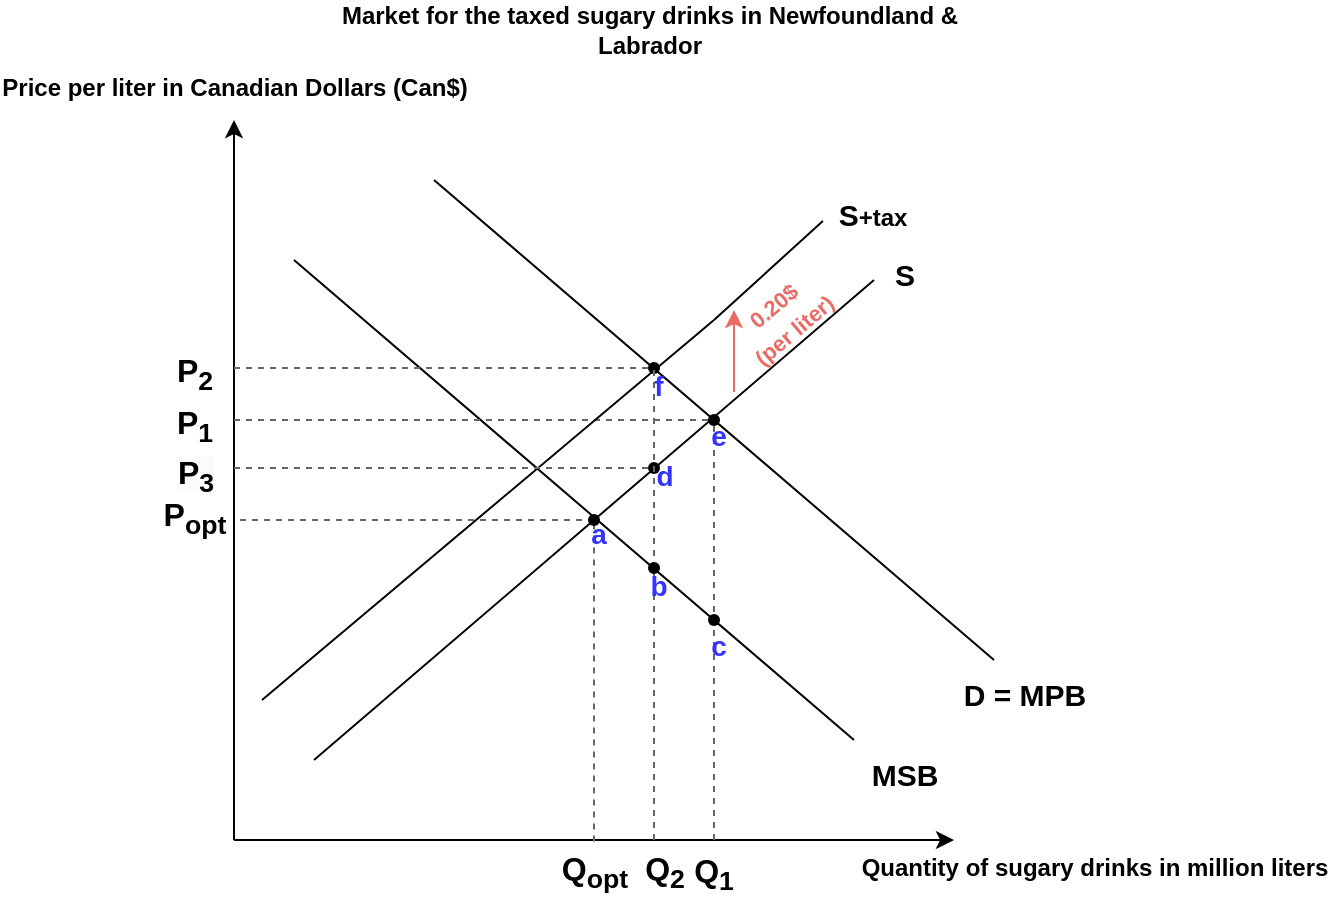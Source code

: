 <mxfile version="21.0.6" type="github"><diagram name="Sayfa -1" id="NuL5u8f4rvg05lLBTqzj"><mxGraphModel dx="1050" dy="481" grid="1" gridSize="10" guides="1" tooltips="1" connect="1" arrows="1" fold="1" page="1" pageScale="1" pageWidth="827" pageHeight="1169" math="0" shadow="0"><root><mxCell id="0"/><mxCell id="1" parent="0"/><mxCell id="Zzir2YRk7TSLUIwWJMRr-4" value="" style="endArrow=classic;html=1;rounded=0;" parent="1" edge="1"><mxGeometry width="50" height="50" relative="1" as="geometry"><mxPoint x="120" y="440" as="sourcePoint"/><mxPoint x="120" y="80" as="targetPoint"/></mxGeometry></mxCell><mxCell id="Zzir2YRk7TSLUIwWJMRr-5" value="" style="endArrow=classic;html=1;rounded=0;" parent="1" edge="1"><mxGeometry width="50" height="50" relative="1" as="geometry"><mxPoint x="120" y="440" as="sourcePoint"/><mxPoint x="480" y="440" as="targetPoint"/></mxGeometry></mxCell><mxCell id="Zzir2YRk7TSLUIwWJMRr-6" value="" style="endArrow=none;html=1;rounded=0;" parent="1" edge="1"><mxGeometry width="50" height="50" relative="1" as="geometry"><mxPoint x="160" y="400" as="sourcePoint"/><mxPoint x="440" y="160" as="targetPoint"/></mxGeometry></mxCell><mxCell id="Zzir2YRk7TSLUIwWJMRr-7" value="" style="endArrow=none;html=1;rounded=0;" parent="1" edge="1"><mxGeometry width="50" height="50" relative="1" as="geometry"><mxPoint x="150" y="150" as="sourcePoint"/><mxPoint x="430" y="390" as="targetPoint"/></mxGeometry></mxCell><mxCell id="Zzir2YRk7TSLUIwWJMRr-8" value="" style="endArrow=none;html=1;rounded=0;" parent="1" edge="1"><mxGeometry width="50" height="50" relative="1" as="geometry"><mxPoint x="220" y="110" as="sourcePoint"/><mxPoint x="500" y="350" as="targetPoint"/></mxGeometry></mxCell><mxCell id="DFQlKdHeUHbAnrmWVEcq-1" value="&lt;font style=&quot;font-size: 12px;&quot;&gt;Price per liter in Canadian Dollars (Can$)&lt;/font&gt;" style="text;strokeColor=none;fillColor=none;html=1;fontSize=24;fontStyle=1;verticalAlign=middle;align=center;" parent="1" vertex="1"><mxGeometry x="70" y="40" width="100" height="40" as="geometry"/></mxCell><mxCell id="DFQlKdHeUHbAnrmWVEcq-2" value="&lt;font style=&quot;font-size: 12px;&quot;&gt;Quantity of sugary drinks in million liters&lt;/font&gt;" style="text;strokeColor=none;fillColor=none;html=1;fontSize=24;fontStyle=1;verticalAlign=middle;align=center;" parent="1" vertex="1"><mxGeometry x="500" y="430" width="100" height="40" as="geometry"/></mxCell><mxCell id="DFQlKdHeUHbAnrmWVEcq-7" value="&lt;font style=&quot;font-size: 15px;&quot;&gt;D = MPB&lt;/font&gt;" style="text;strokeColor=none;fillColor=none;html=1;fontSize=24;fontStyle=1;verticalAlign=middle;align=center;" parent="1" vertex="1"><mxGeometry x="490" y="350" width="50" height="30" as="geometry"/></mxCell><mxCell id="DFQlKdHeUHbAnrmWVEcq-8" value="&lt;span style=&quot;font-size: 15px;&quot;&gt;MSB&lt;/span&gt;" style="text;strokeColor=none;fillColor=none;html=1;fontSize=24;fontStyle=1;verticalAlign=middle;align=center;" parent="1" vertex="1"><mxGeometry x="430" y="390" width="50" height="30" as="geometry"/></mxCell><mxCell id="DFQlKdHeUHbAnrmWVEcq-10" value="" style="endArrow=none;dashed=1;html=1;rounded=0;strokeColor=#666666;" parent="1" edge="1"><mxGeometry width="50" height="50" relative="1" as="geometry"><mxPoint x="360" y="440" as="sourcePoint"/><mxPoint x="360" y="230" as="targetPoint"/></mxGeometry></mxCell><mxCell id="DFQlKdHeUHbAnrmWVEcq-11" value="" style="endArrow=none;dashed=1;html=1;rounded=0;strokeColor=#666666;startArrow=none;" parent="1" source="DFQlKdHeUHbAnrmWVEcq-17" edge="1"><mxGeometry width="50" height="50" relative="1" as="geometry"><mxPoint x="120" y="230" as="sourcePoint"/><mxPoint x="360" y="230" as="targetPoint"/></mxGeometry></mxCell><mxCell id="DFQlKdHeUHbAnrmWVEcq-12" value="" style="endArrow=none;dashed=1;html=1;rounded=0;strokeColor=#666666;" parent="1" edge="1"><mxGeometry width="50" height="50" relative="1" as="geometry"><mxPoint x="300" y="280" as="sourcePoint"/><mxPoint x="120" y="280" as="targetPoint"/></mxGeometry></mxCell><mxCell id="DFQlKdHeUHbAnrmWVEcq-14" value="" style="endArrow=none;dashed=1;html=1;rounded=0;strokeColor=#666666;startArrow=none;" parent="1" source="DFQlKdHeUHbAnrmWVEcq-15" edge="1"><mxGeometry width="50" height="50" relative="1" as="geometry"><mxPoint x="300" y="440.744" as="sourcePoint"/><mxPoint x="300" y="280" as="targetPoint"/></mxGeometry></mxCell><mxCell id="DFQlKdHeUHbAnrmWVEcq-16" value="" style="endArrow=none;dashed=1;html=1;rounded=0;strokeColor=#666666;" parent="1" target="DFQlKdHeUHbAnrmWVEcq-15" edge="1"><mxGeometry width="50" height="50" relative="1" as="geometry"><mxPoint x="300" y="440.744" as="sourcePoint"/><mxPoint x="300" y="280" as="targetPoint"/></mxGeometry></mxCell><mxCell id="DFQlKdHeUHbAnrmWVEcq-15" value="" style="shape=waypoint;sketch=0;fillStyle=solid;size=6;pointerEvents=1;points=[];fillColor=none;resizable=0;rotatable=0;perimeter=centerPerimeter;snapToPoint=1;" parent="1" vertex="1"><mxGeometry x="290" y="270" width="20" height="20" as="geometry"/></mxCell><mxCell id="DFQlKdHeUHbAnrmWVEcq-18" value="" style="endArrow=none;dashed=1;html=1;rounded=0;strokeColor=#666666;" parent="1" target="DFQlKdHeUHbAnrmWVEcq-17" edge="1"><mxGeometry width="50" height="50" relative="1" as="geometry"><mxPoint x="120" y="230" as="sourcePoint"/><mxPoint x="360" y="230" as="targetPoint"/></mxGeometry></mxCell><mxCell id="DFQlKdHeUHbAnrmWVEcq-17" value="" style="shape=waypoint;sketch=0;fillStyle=solid;size=6;pointerEvents=1;points=[];fillColor=none;resizable=0;rotatable=0;perimeter=centerPerimeter;snapToPoint=1;" parent="1" vertex="1"><mxGeometry x="350" y="220" width="20" height="20" as="geometry"/></mxCell><mxCell id="DFQlKdHeUHbAnrmWVEcq-19" value="" style="shape=waypoint;sketch=0;fillStyle=solid;size=6;pointerEvents=1;points=[];fillColor=none;resizable=0;rotatable=0;perimeter=centerPerimeter;snapToPoint=1;" parent="1" vertex="1"><mxGeometry x="350" y="320" width="20" height="20" as="geometry"/></mxCell><mxCell id="DFQlKdHeUHbAnrmWVEcq-28" value="&lt;p style=&quot;font-size: 16px;&quot;&gt;P&lt;sub&gt;opt&lt;/sub&gt;&lt;/p&gt;" style="text;strokeColor=none;fillColor=none;html=1;fontSize=24;fontStyle=1;verticalAlign=middle;align=center;" parent="1" vertex="1"><mxGeometry x="50" y="259.38" width="100" height="40" as="geometry"/></mxCell><mxCell id="DFQlKdHeUHbAnrmWVEcq-29" value="&lt;font style=&quot;font-size: 16px;&quot;&gt;Q&lt;sub&gt;opt&lt;/sub&gt;&lt;/font&gt;" style="text;strokeColor=none;fillColor=none;html=1;fontSize=24;fontStyle=1;verticalAlign=middle;align=center;" parent="1" vertex="1"><mxGeometry x="250" y="432.5" width="100" height="40" as="geometry"/></mxCell><mxCell id="DFQlKdHeUHbAnrmWVEcq-30" value="&lt;font style=&quot;font-size: 16px;&quot;&gt;P&lt;font style=&quot;font-size: 16px;&quot;&gt;&lt;sub&gt;1&lt;/sub&gt;&lt;/font&gt;&lt;/font&gt;" style="text;strokeColor=none;fillColor=none;html=1;fontSize=24;fontStyle=1;verticalAlign=middle;align=center;" parent="1" vertex="1"><mxGeometry x="50" y="210" width="100" height="40" as="geometry"/></mxCell><mxCell id="DFQlKdHeUHbAnrmWVEcq-32" value="&lt;b style=&quot;font-size: 16px;&quot;&gt;&lt;font style=&quot;font-size: 16px;&quot;&gt;Q&lt;sub&gt;1&lt;/sub&gt;&lt;/font&gt;&lt;/b&gt;" style="text;html=1;strokeColor=none;fillColor=none;align=center;verticalAlign=middle;whiteSpace=wrap;rounded=0;" parent="1" vertex="1"><mxGeometry x="330" y="440" width="60" height="34" as="geometry"/></mxCell><mxCell id="DFQlKdHeUHbAnrmWVEcq-33" value="" style="endArrow=none;html=1;rounded=0;startArrow=none;entryX=0.009;entryY=0.683;entryDx=0;entryDy=0;entryPerimeter=0;" parent="1" target="DFQlKdHeUHbAnrmWVEcq-36" edge="1"><mxGeometry width="50" height="50" relative="1" as="geometry"><mxPoint x="360" y="180" as="sourcePoint"/><mxPoint x="414" y="130" as="targetPoint"/></mxGeometry></mxCell><mxCell id="DFQlKdHeUHbAnrmWVEcq-36" value="&lt;font style=&quot;font-size: 15px;&quot;&gt;S&lt;/font&gt;&lt;font style=&quot;font-size: 12px;&quot;&gt;+tax&lt;/font&gt;" style="text;strokeColor=none;fillColor=none;html=1;fontSize=24;fontStyle=1;verticalAlign=middle;align=center;" parent="1" vertex="1"><mxGeometry x="414" y="110" width="50" height="30" as="geometry"/></mxCell><mxCell id="DFQlKdHeUHbAnrmWVEcq-37" value="&lt;font style=&quot;font-size: 15px;&quot;&gt;S&lt;/font&gt;" style="text;strokeColor=none;fillColor=none;html=1;fontSize=24;fontStyle=1;verticalAlign=middle;align=center;" parent="1" vertex="1"><mxGeometry x="430" y="140" width="50" height="30" as="geometry"/></mxCell><mxCell id="DFQlKdHeUHbAnrmWVEcq-40" value="" style="endArrow=none;html=1;rounded=0;entryX=0.776;entryY=0.015;entryDx=0;entryDy=0;entryPerimeter=0;" parent="1" edge="1"><mxGeometry width="50" height="50" relative="1" as="geometry"><mxPoint x="134" y="370" as="sourcePoint"/><mxPoint x="360" y="180" as="targetPoint"/></mxGeometry></mxCell><mxCell id="DFQlKdHeUHbAnrmWVEcq-47" value="" style="shape=waypoint;sketch=0;fillStyle=solid;size=6;pointerEvents=1;points=[];fillColor=none;resizable=0;rotatable=0;perimeter=centerPerimeter;snapToPoint=1;" parent="1" vertex="1"><mxGeometry x="320" y="194" width="20" height="20" as="geometry"/></mxCell><mxCell id="DFQlKdHeUHbAnrmWVEcq-48" style="edgeStyle=orthogonalEdgeStyle;rounded=0;orthogonalLoop=1;jettySize=auto;html=1;entryX=1;entryY=1;entryDx=0;entryDy=0;entryPerimeter=0;" parent="1" source="DFQlKdHeUHbAnrmWVEcq-47" target="DFQlKdHeUHbAnrmWVEcq-47" edge="1"><mxGeometry relative="1" as="geometry"/></mxCell><mxCell id="DFQlKdHeUHbAnrmWVEcq-49" style="edgeStyle=orthogonalEdgeStyle;rounded=0;orthogonalLoop=1;jettySize=auto;html=1;entryX=0.523;entryY=-0.009;entryDx=0;entryDy=0;entryPerimeter=0;" parent="1" source="DFQlKdHeUHbAnrmWVEcq-47" target="DFQlKdHeUHbAnrmWVEcq-47" edge="1"><mxGeometry relative="1" as="geometry"/></mxCell><mxCell id="DFQlKdHeUHbAnrmWVEcq-50" value="" style="shape=waypoint;sketch=0;fillStyle=solid;size=6;pointerEvents=1;points=[];fillColor=none;resizable=0;rotatable=0;perimeter=centerPerimeter;snapToPoint=1;" parent="1" vertex="1"><mxGeometry x="320" y="244" width="20" height="20" as="geometry"/></mxCell><mxCell id="DFQlKdHeUHbAnrmWVEcq-53" value="" style="endArrow=none;dashed=1;html=1;rounded=0;entryX=0.653;entryY=1.006;entryDx=0;entryDy=0;entryPerimeter=0;exitDx=0;exitDy=0;exitPerimeter=0;startArrow=none;strokeColor=#666666;" parent="1" source="DFQlKdHeUHbAnrmWVEcq-59" target="DFQlKdHeUHbAnrmWVEcq-47" edge="1"><mxGeometry width="50" height="50" relative="1" as="geometry"><mxPoint x="330" y="430" as="sourcePoint"/><mxPoint x="310" y="290" as="targetPoint"/></mxGeometry></mxCell><mxCell id="DFQlKdHeUHbAnrmWVEcq-54" value="" style="endArrow=none;dashed=1;html=1;rounded=0;entryX=0.447;entryY=0.413;entryDx=0;entryDy=0;entryPerimeter=0;strokeColor=#666666;" parent="1" target="DFQlKdHeUHbAnrmWVEcq-47" edge="1"><mxGeometry width="50" height="50" relative="1" as="geometry"><mxPoint x="120" y="204" as="sourcePoint"/><mxPoint x="330" y="210" as="targetPoint"/></mxGeometry></mxCell><mxCell id="DFQlKdHeUHbAnrmWVEcq-55" value="&lt;font style=&quot;font-size: 16px;&quot;&gt;Q&lt;sub&gt;2&lt;/sub&gt;&lt;/font&gt;" style="text;strokeColor=none;fillColor=none;html=1;fontSize=24;fontStyle=1;verticalAlign=middle;align=center;" parent="1" vertex="1"><mxGeometry x="320" y="435" width="30" height="35" as="geometry"/></mxCell><mxCell id="DFQlKdHeUHbAnrmWVEcq-56" value="&lt;font style=&quot;font-size: 16px;&quot;&gt;P&lt;sub&gt;2&lt;/sub&gt;&lt;/font&gt;" style="text;strokeColor=none;fillColor=none;html=1;fontSize=24;fontStyle=1;verticalAlign=middle;align=center;" parent="1" vertex="1"><mxGeometry x="50" y="184" width="100" height="40" as="geometry"/></mxCell><mxCell id="DFQlKdHeUHbAnrmWVEcq-57" value="&lt;span style=&quot;color: rgb(0, 0, 0); font-family: Helvetica; font-size: 16px; font-style: normal; font-variant-ligatures: normal; font-variant-caps: normal; font-weight: 700; letter-spacing: normal; orphans: 2; text-align: center; text-indent: 0px; text-transform: none; widows: 2; word-spacing: 0px; -webkit-text-stroke-width: 0px; background-color: rgb(251, 251, 251); text-decoration-thickness: initial; text-decoration-style: initial; text-decoration-color: initial; float: none; display: inline !important;&quot;&gt;P&lt;/span&gt;&lt;font style=&quot;border-color: var(--border-color); color: rgb(0, 0, 0); font-family: Helvetica; font-size: 16px; font-style: normal; font-variant-ligatures: normal; font-variant-caps: normal; font-weight: 700; letter-spacing: normal; orphans: 2; text-align: center; text-indent: 0px; text-transform: none; widows: 2; word-spacing: 0px; -webkit-text-stroke-width: 0px; background-color: rgb(251, 251, 251); text-decoration-thickness: initial; text-decoration-style: initial; text-decoration-color: initial;&quot;&gt;&lt;sub style=&quot;border-color: var(--border-color);&quot;&gt;3&lt;/sub&gt;&lt;/font&gt;" style="text;whiteSpace=wrap;html=1;" parent="1" vertex="1"><mxGeometry x="90" y="240" width="20" height="30" as="geometry"/></mxCell><mxCell id="DFQlKdHeUHbAnrmWVEcq-58" value="" style="endArrow=none;dashed=1;html=1;rounded=0;entryX=0.386;entryY=0.605;entryDx=0;entryDy=0;entryPerimeter=0;strokeColor=#666666;" parent="1" target="DFQlKdHeUHbAnrmWVEcq-50" edge="1"><mxGeometry width="50" height="50" relative="1" as="geometry"><mxPoint x="120" y="254" as="sourcePoint"/><mxPoint x="330" y="260" as="targetPoint"/></mxGeometry></mxCell><mxCell id="DFQlKdHeUHbAnrmWVEcq-60" value="" style="endArrow=none;dashed=1;html=1;rounded=0;entryDx=0;entryDy=0;entryPerimeter=0;exitX=0.333;exitY=0.143;exitDx=0;exitDy=0;exitPerimeter=0;strokeColor=#666666;" parent="1" source="DFQlKdHeUHbAnrmWVEcq-55" target="DFQlKdHeUHbAnrmWVEcq-59" edge="1"><mxGeometry width="50" height="50" relative="1" as="geometry"><mxPoint x="330" y="440" as="sourcePoint"/><mxPoint x="330" y="204" as="targetPoint"/></mxGeometry></mxCell><mxCell id="DFQlKdHeUHbAnrmWVEcq-59" value="" style="shape=waypoint;sketch=0;fillStyle=solid;size=6;pointerEvents=1;points=[];fillColor=none;resizable=0;rotatable=0;perimeter=centerPerimeter;snapToPoint=1;" parent="1" vertex="1"><mxGeometry x="320" y="294" width="20" height="20" as="geometry"/></mxCell><mxCell id="DFQlKdHeUHbAnrmWVEcq-61" value="&lt;font style=&quot;font-size: 14px;&quot;&gt;a&lt;/font&gt;" style="text;strokeColor=none;fillColor=none;html=1;fontSize=24;fontStyle=1;verticalAlign=middle;align=center;fontColor=#3333FF;" parent="1" vertex="1"><mxGeometry x="294" y="274" width="16" height="20" as="geometry"/></mxCell><mxCell id="DFQlKdHeUHbAnrmWVEcq-62" value="&lt;font style=&quot;font-size: 14px;&quot;&gt;b&lt;/font&gt;" style="text;strokeColor=none;fillColor=none;html=1;fontSize=24;fontStyle=1;verticalAlign=middle;align=center;fontColor=#3333FF;" parent="1" vertex="1"><mxGeometry x="324" y="300" width="16" height="20" as="geometry"/></mxCell><mxCell id="DFQlKdHeUHbAnrmWVEcq-63" value="&lt;font style=&quot;font-size: 14px;&quot;&gt;c&lt;/font&gt;" style="text;strokeColor=none;fillColor=none;html=1;fontSize=24;fontStyle=1;verticalAlign=middle;align=center;fontColor=#3333FF;" parent="1" vertex="1"><mxGeometry x="354" y="330" width="16" height="20" as="geometry"/></mxCell><mxCell id="DFQlKdHeUHbAnrmWVEcq-64" value="&lt;font style=&quot;font-size: 14px;&quot;&gt;d&lt;/font&gt;" style="text;strokeColor=none;fillColor=none;html=1;fontSize=24;fontStyle=1;verticalAlign=middle;align=center;fontColor=#3333FF;" parent="1" vertex="1"><mxGeometry x="327" y="245" width="16" height="20" as="geometry"/></mxCell><mxCell id="DFQlKdHeUHbAnrmWVEcq-65" value="&lt;font style=&quot;font-size: 14px;&quot;&gt;e&lt;/font&gt;" style="text;strokeColor=none;fillColor=none;html=1;fontSize=24;fontStyle=1;verticalAlign=middle;align=center;fontColor=#3333FF;" parent="1" vertex="1"><mxGeometry x="354" y="225" width="16" height="20" as="geometry"/></mxCell><mxCell id="DFQlKdHeUHbAnrmWVEcq-66" value="&lt;font style=&quot;font-size: 14px;&quot;&gt;f&lt;/font&gt;" style="text;strokeColor=none;fillColor=none;html=1;fontSize=24;fontStyle=1;verticalAlign=middle;align=center;fontColor=#3333FF;" parent="1" vertex="1"><mxGeometry x="324" y="200" width="16" height="20" as="geometry"/></mxCell><mxCell id="bkPeaVS457P7NoUtxKrd-1" value="Market for the taxed sugary drinks in Newfoundland &amp;amp; Labrador" style="text;html=1;strokeColor=none;fillColor=none;align=center;verticalAlign=middle;whiteSpace=wrap;rounded=0;fontStyle=1" parent="1" vertex="1"><mxGeometry x="170" y="20" width="316" height="30" as="geometry"/></mxCell><mxCell id="bkPeaVS457P7NoUtxKrd-2" value="" style="endArrow=classic;html=1;rounded=0;strokeColor=#EA6B66;" parent="1" edge="1"><mxGeometry width="50" height="50" relative="1" as="geometry"><mxPoint x="370" y="216" as="sourcePoint"/><mxPoint x="370" y="175" as="targetPoint"/></mxGeometry></mxCell><mxCell id="bkPeaVS457P7NoUtxKrd-3" value="&lt;p style=&quot;line-height: 50%; font-size: 11px;&quot;&gt;&lt;font color=&quot;#ea6b66&quot; style=&quot;font-size: 11px;&quot;&gt;0.20$&lt;/font&gt;&lt;/p&gt;&lt;p style=&quot;line-height: 50%; font-size: 11px;&quot;&gt;&lt;font style=&quot;font-size: 11px;&quot;&gt;&lt;font color=&quot;#ea6b66&quot; style=&quot;font-size: 11px;&quot;&gt;(per&lt;/font&gt;&lt;span style=&quot;color: rgb(234, 107, 102); background-color: initial;&quot;&gt;&amp;nbsp;liter)&lt;/span&gt;&lt;/font&gt;&lt;/p&gt;" style="text;html=1;strokeColor=none;fillColor=none;align=center;verticalAlign=middle;whiteSpace=wrap;rounded=0;rotation=-40;fontStyle=1" parent="1" vertex="1"><mxGeometry x="370" y="164" width="50.02" height="30" as="geometry"/></mxCell></root></mxGraphModel></diagram></mxfile>